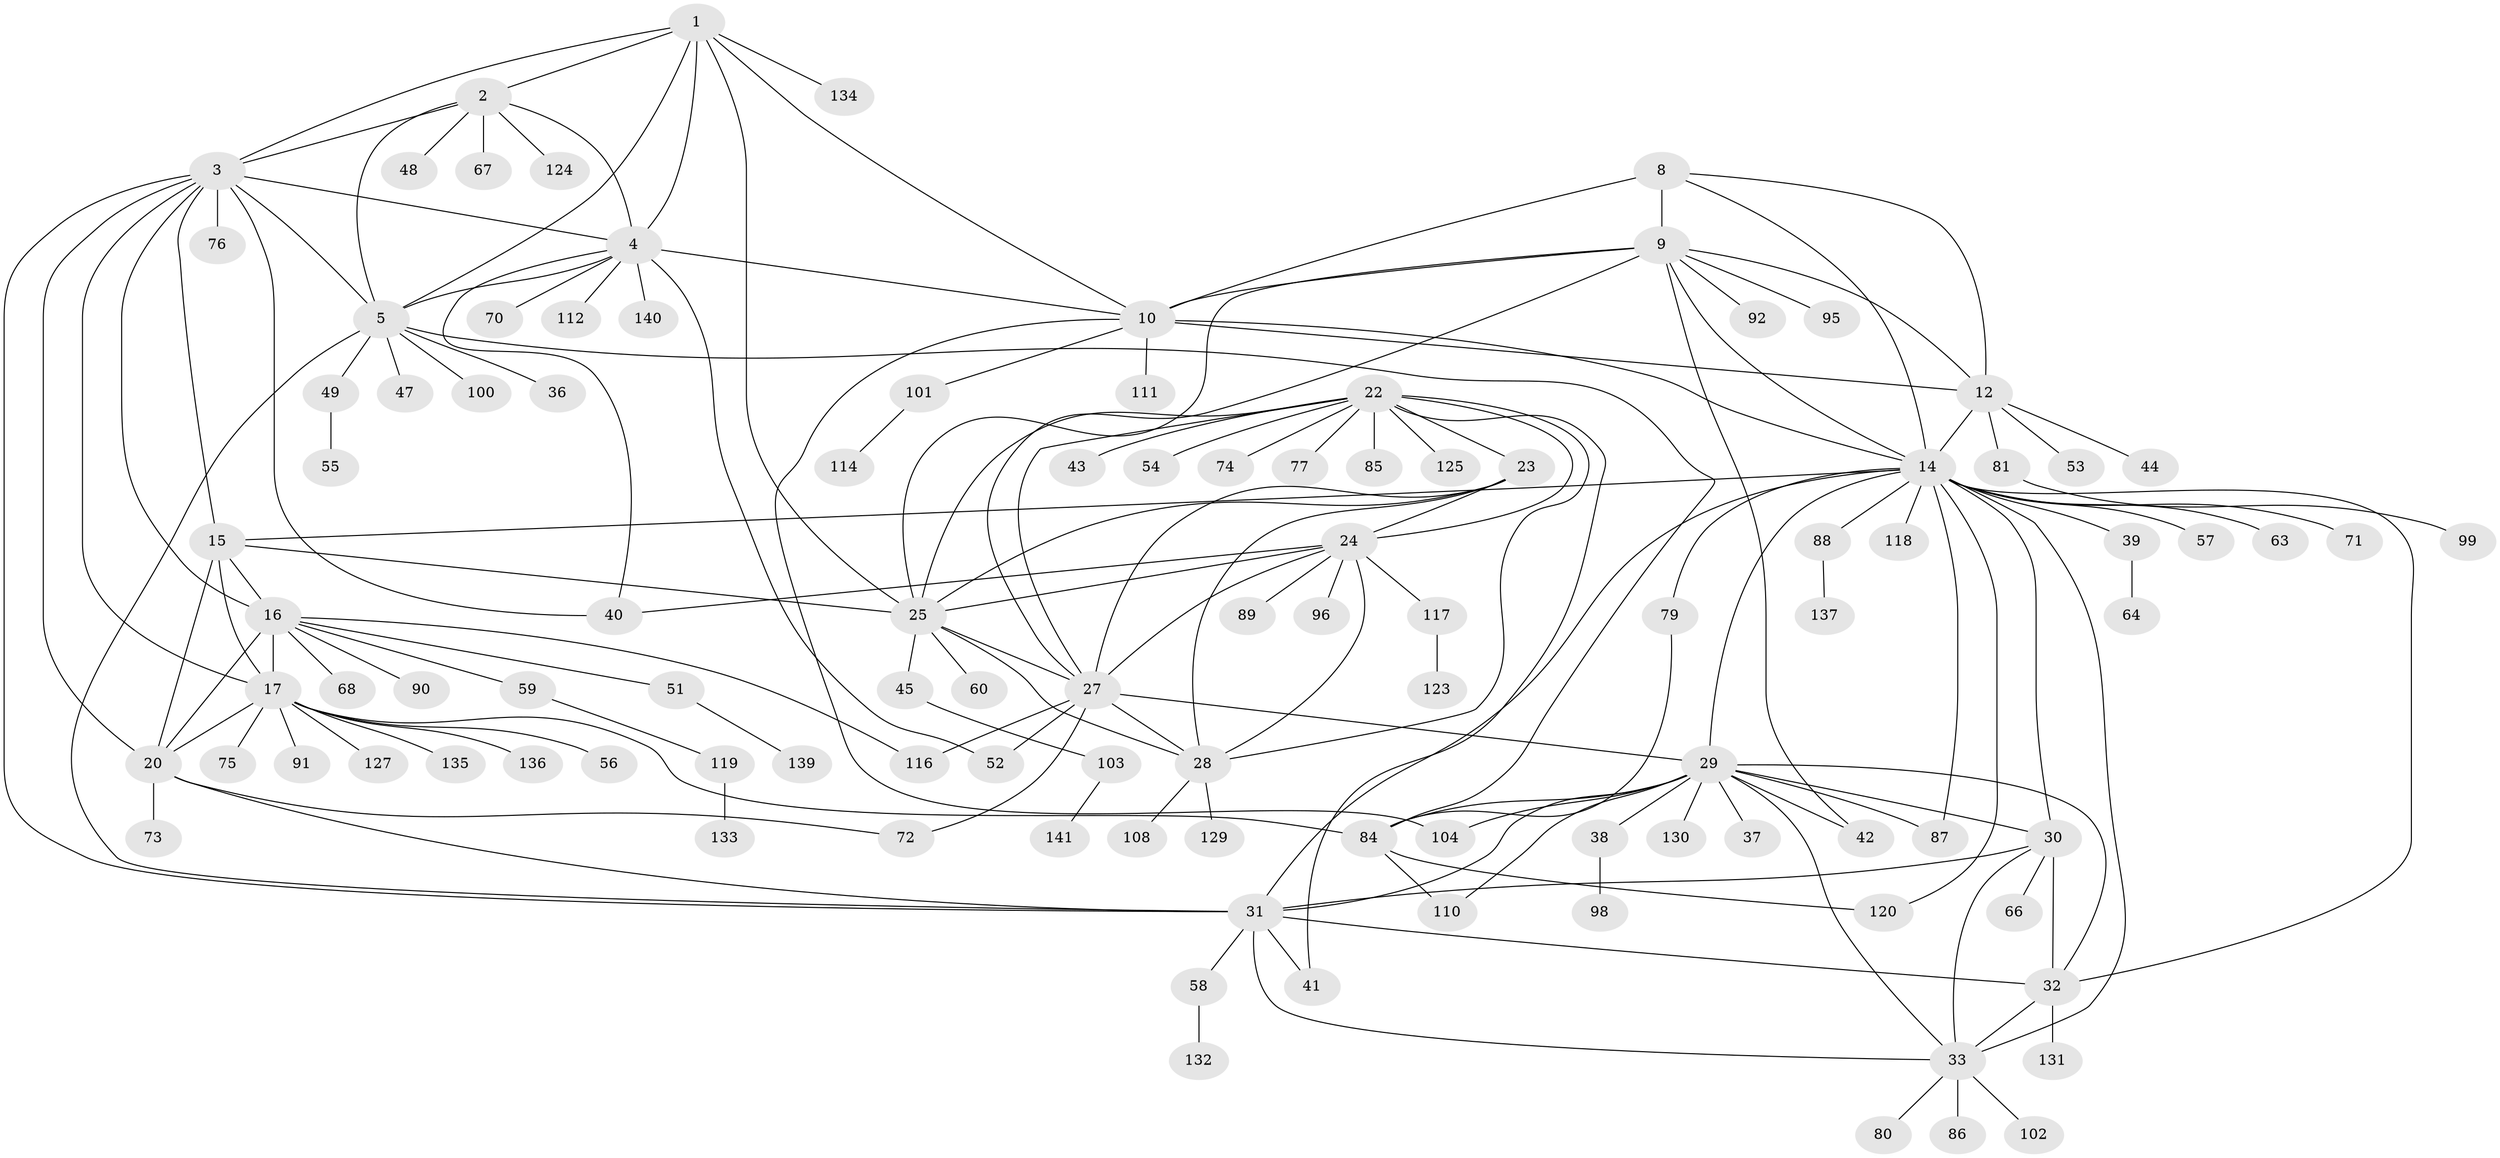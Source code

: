 // Generated by graph-tools (version 1.1) at 2025/52/02/27/25 19:52:21]
// undirected, 108 vertices, 168 edges
graph export_dot {
graph [start="1"]
  node [color=gray90,style=filled];
  1 [super="+138"];
  2 [super="+61"];
  3 [super="+21"];
  4 [super="+7"];
  5 [super="+6"];
  8 [super="+11"];
  9 [super="+50"];
  10 [super="+13"];
  12 [super="+46"];
  14 [super="+35"];
  15;
  16 [super="+19"];
  17 [super="+18"];
  20 [super="+65"];
  22 [super="+26"];
  23;
  24 [super="+69"];
  25 [super="+83"];
  27 [super="+78"];
  28 [super="+113"];
  29 [super="+109"];
  30;
  31 [super="+115"];
  32 [super="+106"];
  33 [super="+34"];
  36;
  37;
  38;
  39 [super="+82"];
  40;
  41;
  42;
  43;
  44;
  45;
  47;
  48 [super="+94"];
  49;
  51 [super="+62"];
  52;
  53 [super="+121"];
  54;
  55;
  56;
  57;
  58 [super="+97"];
  59;
  60;
  63;
  64;
  66;
  67 [super="+128"];
  68;
  70;
  71;
  72;
  73;
  74;
  75;
  76;
  77;
  79 [super="+107"];
  80;
  81;
  84 [super="+93"];
  85;
  86;
  87;
  88 [super="+126"];
  89;
  90;
  91;
  92;
  95;
  96;
  98;
  99;
  100;
  101;
  102;
  103 [super="+105"];
  104;
  108;
  110;
  111;
  112;
  114;
  116;
  117;
  118;
  119 [super="+122"];
  120;
  123;
  124;
  125;
  127;
  129;
  130;
  131;
  132;
  133;
  134;
  135;
  136;
  137;
  139;
  140;
  141;
  1 -- 2;
  1 -- 3;
  1 -- 4 [weight=2];
  1 -- 5 [weight=2];
  1 -- 25;
  1 -- 134;
  1 -- 10;
  2 -- 3;
  2 -- 4 [weight=2];
  2 -- 5 [weight=2];
  2 -- 48;
  2 -- 124;
  2 -- 67;
  3 -- 4 [weight=2];
  3 -- 5 [weight=2];
  3 -- 76;
  3 -- 16 [weight=2];
  3 -- 17 [weight=2];
  3 -- 20;
  3 -- 40;
  3 -- 31;
  3 -- 15;
  4 -- 5 [weight=4];
  4 -- 52;
  4 -- 70;
  4 -- 140;
  4 -- 112;
  4 -- 40;
  4 -- 10;
  5 -- 31;
  5 -- 47;
  5 -- 100;
  5 -- 49;
  5 -- 36;
  5 -- 84;
  8 -- 9 [weight=2];
  8 -- 10 [weight=4];
  8 -- 12 [weight=2];
  8 -- 14 [weight=2];
  9 -- 10 [weight=2];
  9 -- 12;
  9 -- 14;
  9 -- 27;
  9 -- 42;
  9 -- 95;
  9 -- 92;
  9 -- 25;
  10 -- 12 [weight=2];
  10 -- 14 [weight=2];
  10 -- 101;
  10 -- 111;
  10 -- 104;
  12 -- 14;
  12 -- 44;
  12 -- 53;
  12 -- 81;
  14 -- 15;
  14 -- 57;
  14 -- 63;
  14 -- 87;
  14 -- 88;
  14 -- 118;
  14 -- 32;
  14 -- 33 [weight=2];
  14 -- 71;
  14 -- 39;
  14 -- 79;
  14 -- 120;
  14 -- 29;
  14 -- 30;
  14 -- 31;
  15 -- 16 [weight=2];
  15 -- 17 [weight=2];
  15 -- 20;
  15 -- 25;
  16 -- 17 [weight=4];
  16 -- 20 [weight=2];
  16 -- 51;
  16 -- 59;
  16 -- 68;
  16 -- 116;
  16 -- 90;
  17 -- 20 [weight=2];
  17 -- 84;
  17 -- 91;
  17 -- 127;
  17 -- 135;
  17 -- 136;
  17 -- 56;
  17 -- 75;
  20 -- 72;
  20 -- 73;
  20 -- 31;
  22 -- 23 [weight=2];
  22 -- 24 [weight=2];
  22 -- 25 [weight=2];
  22 -- 27 [weight=2];
  22 -- 28 [weight=2];
  22 -- 41;
  22 -- 74;
  22 -- 85;
  22 -- 125;
  22 -- 43;
  22 -- 77;
  22 -- 54;
  23 -- 24;
  23 -- 25;
  23 -- 27;
  23 -- 28;
  24 -- 25;
  24 -- 27;
  24 -- 28;
  24 -- 89;
  24 -- 96;
  24 -- 117;
  24 -- 40;
  25 -- 27;
  25 -- 28;
  25 -- 45;
  25 -- 60;
  27 -- 28;
  27 -- 29;
  27 -- 52;
  27 -- 72;
  27 -- 116;
  28 -- 108;
  28 -- 129;
  29 -- 30;
  29 -- 31;
  29 -- 32;
  29 -- 33 [weight=2];
  29 -- 37;
  29 -- 38;
  29 -- 84;
  29 -- 87;
  29 -- 104;
  29 -- 42;
  29 -- 110;
  29 -- 130;
  30 -- 31;
  30 -- 32;
  30 -- 33 [weight=2];
  30 -- 66;
  31 -- 32;
  31 -- 33 [weight=2];
  31 -- 41;
  31 -- 58;
  32 -- 33 [weight=2];
  32 -- 131;
  33 -- 80;
  33 -- 102;
  33 -- 86;
  38 -- 98;
  39 -- 64;
  45 -- 103;
  49 -- 55;
  51 -- 139;
  58 -- 132;
  59 -- 119;
  79 -- 84;
  81 -- 99;
  84 -- 120;
  84 -- 110;
  88 -- 137;
  101 -- 114;
  103 -- 141;
  117 -- 123;
  119 -- 133;
}
